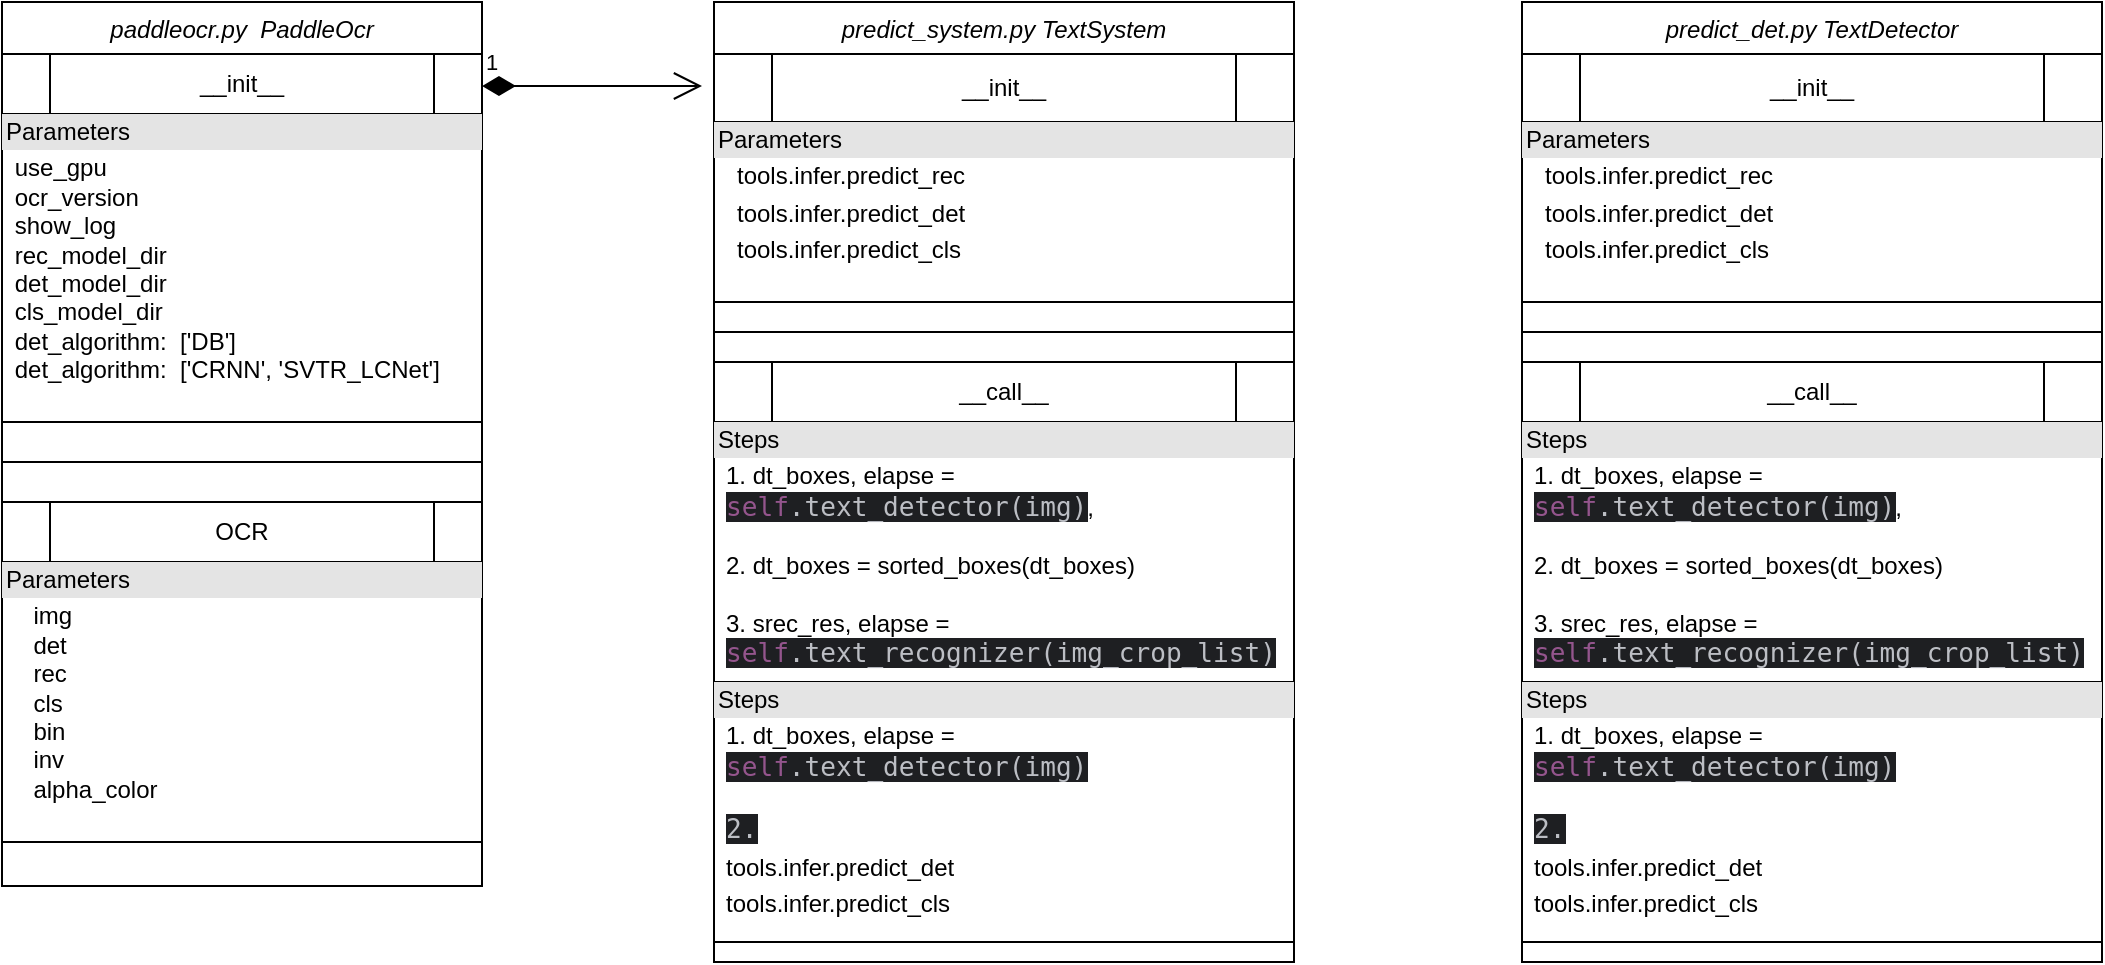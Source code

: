 <mxfile version="24.3.1" type="github">
  <diagram id="C5RBs43oDa-KdzZeNtuy" name="Page-1">
    <mxGraphModel dx="916" dy="618" grid="1" gridSize="10" guides="1" tooltips="1" connect="1" arrows="1" fold="1" page="1" pageScale="1" pageWidth="1169" pageHeight="827" math="0" shadow="0">
      <root>
        <mxCell id="WIyWlLk6GJQsqaUBKTNV-0" />
        <mxCell id="WIyWlLk6GJQsqaUBKTNV-1" parent="WIyWlLk6GJQsqaUBKTNV-0" />
        <mxCell id="zkfFHV4jXpPFQw0GAbJ--0" value="paddleocr.py  PaddleOcr" style="swimlane;fontStyle=2;align=center;verticalAlign=top;childLayout=stackLayout;horizontal=1;startSize=26;horizontalStack=0;resizeParent=1;resizeLast=0;collapsible=1;marginBottom=0;rounded=0;shadow=0;strokeWidth=1;" parent="WIyWlLk6GJQsqaUBKTNV-1" vertex="1">
          <mxGeometry x="80" y="40" width="240" height="442" as="geometry">
            <mxRectangle x="230" y="140" width="160" height="26" as="alternateBounds" />
          </mxGeometry>
        </mxCell>
        <mxCell id="fFpk34Q_P3umQofqK6B3-12" value="&lt;span style=&quot;text-wrap: nowrap;&quot;&gt;__init__&lt;/span&gt;" style="shape=process;whiteSpace=wrap;html=1;backgroundOutline=1;" vertex="1" parent="zkfFHV4jXpPFQw0GAbJ--0">
          <mxGeometry y="26" width="240" height="30" as="geometry" />
        </mxCell>
        <mxCell id="fFpk34Q_P3umQofqK6B3-44" value="&lt;div style=&quot;box-sizing:border-box;width:100%;background:#e4e4e4;padding:2px;&quot;&gt;Parameters&lt;/div&gt;&lt;table style=&quot;width:100%;font-size:1em;&quot; cellpadding=&quot;2&quot; cellspacing=&quot;0&quot;&gt;&lt;tbody&gt;&lt;tr&gt;&lt;td&gt;&lt;br&gt;&lt;/td&gt;&lt;td&gt;&lt;span style=&quot;text-wrap: nowrap;&quot;&gt;use_gpu&lt;br&gt;&lt;/span&gt;ocr_version&lt;br&gt;show_log&lt;br&gt;rec_model_dir&lt;br&gt;det_model_dir&lt;br&gt;cls_model_dir&lt;br&gt;&lt;span style=&quot;text-wrap: nowrap;&quot;&gt;det_algorithm:&amp;nbsp;&amp;nbsp;[&#39;DB&#39;]&lt;br&gt;&lt;/span&gt;&lt;span style=&quot;text-wrap: nowrap;&quot;&gt;det_algorithm:&amp;nbsp;&amp;nbsp;[&#39;CRNN&#39;, &#39;SVTR_LCNet&#39;]&lt;/span&gt;&lt;br&gt;&lt;/td&gt;&lt;/tr&gt;&lt;tr&gt;&lt;td&gt;&lt;br&gt;&lt;/td&gt;&lt;td&gt;&lt;br&gt;&lt;/td&gt;&lt;/tr&gt;&lt;tr&gt;&lt;td&gt;&lt;/td&gt;&lt;td&gt;&lt;br&gt;&lt;/td&gt;&lt;/tr&gt;&lt;/tbody&gt;&lt;/table&gt;" style="verticalAlign=top;align=left;overflow=fill;html=1;whiteSpace=wrap;" vertex="1" parent="zkfFHV4jXpPFQw0GAbJ--0">
          <mxGeometry y="56" width="240" height="154" as="geometry" />
        </mxCell>
        <mxCell id="zkfFHV4jXpPFQw0GAbJ--4" value="" style="line;html=1;strokeWidth=1;align=left;verticalAlign=middle;spacingTop=-1;spacingLeft=3;spacingRight=3;rotatable=0;labelPosition=right;points=[];portConstraint=eastwest;" parent="zkfFHV4jXpPFQw0GAbJ--0" vertex="1">
          <mxGeometry y="210" width="240" height="40" as="geometry" />
        </mxCell>
        <mxCell id="fFpk34Q_P3umQofqK6B3-15" value="OCR" style="shape=process;whiteSpace=wrap;html=1;backgroundOutline=1;" vertex="1" parent="zkfFHV4jXpPFQw0GAbJ--0">
          <mxGeometry y="250" width="240" height="30" as="geometry" />
        </mxCell>
        <mxCell id="fFpk34Q_P3umQofqK6B3-43" value="&lt;div style=&quot;box-sizing:border-box;width:100%;background:#e4e4e4;padding:2px;&quot;&gt;Parameters&lt;/div&gt;&lt;table style=&quot;width:100%;font-size:1em;&quot; cellpadding=&quot;2&quot; cellspacing=&quot;0&quot;&gt;&lt;tbody&gt;&lt;tr&gt;&lt;td&gt;&lt;br&gt;&lt;/td&gt;&lt;td&gt;&lt;span style=&quot;text-wrap: nowrap;&quot;&gt;img&lt;br&gt;&lt;/span&gt;det&lt;br&gt;rec&lt;br&gt;cls&lt;br&gt;bin&lt;br&gt;inv&lt;br&gt;alpha_color&lt;/td&gt;&lt;/tr&gt;&lt;tr&gt;&lt;td&gt;&lt;br&gt;&lt;/td&gt;&lt;td&gt;&lt;br&gt;&lt;/td&gt;&lt;/tr&gt;&lt;tr&gt;&lt;td&gt;&lt;/td&gt;&lt;td&gt;&lt;br&gt;&lt;/td&gt;&lt;/tr&gt;&lt;/tbody&gt;&lt;/table&gt;" style="verticalAlign=top;align=left;overflow=fill;html=1;whiteSpace=wrap;" vertex="1" parent="zkfFHV4jXpPFQw0GAbJ--0">
          <mxGeometry y="280" width="240" height="140" as="geometry" />
        </mxCell>
        <mxCell id="fFpk34Q_P3umQofqK6B3-34" value="predict_system.py TextSystem" style="swimlane;fontStyle=2;align=center;verticalAlign=top;childLayout=stackLayout;horizontal=1;startSize=26;horizontalStack=0;resizeParent=1;resizeLast=0;collapsible=1;marginBottom=0;rounded=0;shadow=0;strokeWidth=1;" vertex="1" parent="WIyWlLk6GJQsqaUBKTNV-1">
          <mxGeometry x="436" y="40" width="290" height="480" as="geometry">
            <mxRectangle x="230" y="140" width="160" height="26" as="alternateBounds" />
          </mxGeometry>
        </mxCell>
        <mxCell id="fFpk34Q_P3umQofqK6B3-35" value="&lt;span style=&quot;text-wrap: nowrap;&quot;&gt;__init__&lt;/span&gt;" style="shape=process;whiteSpace=wrap;html=1;backgroundOutline=1;" vertex="1" parent="fFpk34Q_P3umQofqK6B3-34">
          <mxGeometry y="26" width="290" height="34" as="geometry" />
        </mxCell>
        <mxCell id="fFpk34Q_P3umQofqK6B3-40" value="&lt;div style=&quot;box-sizing:border-box;width:100%;background:#e4e4e4;padding:2px;&quot;&gt;Parameters&lt;/div&gt;&lt;table style=&quot;width:100%;font-size:1em;&quot; cellpadding=&quot;2&quot; cellspacing=&quot;0&quot;&gt;&lt;tbody&gt;&lt;tr&gt;&lt;td&gt;&lt;br&gt;&lt;/td&gt;&lt;td&gt;tools.infer.predict_rec&lt;/td&gt;&lt;/tr&gt;&lt;tr&gt;&lt;td&gt;&lt;br&gt;&lt;/td&gt;&lt;td&gt;tools.infer.predict_det&lt;/td&gt;&lt;/tr&gt;&lt;tr&gt;&lt;td&gt;&lt;/td&gt;&lt;td&gt;tools.infer.predict_cls&lt;br&gt;&lt;/td&gt;&lt;/tr&gt;&lt;/tbody&gt;&lt;/table&gt;" style="verticalAlign=top;align=left;overflow=fill;html=1;whiteSpace=wrap;" vertex="1" parent="fFpk34Q_P3umQofqK6B3-34">
          <mxGeometry y="60" width="290" height="90" as="geometry" />
        </mxCell>
        <mxCell id="fFpk34Q_P3umQofqK6B3-37" value="" style="line;html=1;strokeWidth=1;align=left;verticalAlign=middle;spacingTop=-1;spacingLeft=3;spacingRight=3;rotatable=0;labelPosition=right;points=[];portConstraint=eastwest;" vertex="1" parent="fFpk34Q_P3umQofqK6B3-34">
          <mxGeometry y="150" width="290" height="30" as="geometry" />
        </mxCell>
        <mxCell id="fFpk34Q_P3umQofqK6B3-38" value="__call__" style="shape=process;whiteSpace=wrap;html=1;backgroundOutline=1;" vertex="1" parent="fFpk34Q_P3umQofqK6B3-34">
          <mxGeometry y="180" width="290" height="30" as="geometry" />
        </mxCell>
        <mxCell id="fFpk34Q_P3umQofqK6B3-45" value="&lt;div style=&quot;box-sizing:border-box;width:100%;background:#e4e4e4;padding:2px;&quot;&gt;Steps&lt;/div&gt;&lt;table style=&quot;width:100%;font-size:1em;&quot; cellpadding=&quot;2&quot; cellspacing=&quot;0&quot;&gt;&lt;tbody&gt;&lt;tr&gt;&lt;td&gt;&lt;br&gt;&lt;/td&gt;&lt;td&gt;1. dt_boxes, elapse = &lt;span style=&quot;font-family: &amp;quot;JetBrains Mono&amp;quot;, monospace; font-size: 9.8pt; background-color: rgb(30, 31, 34); color: rgb(148, 85, 141);&quot;&gt;self&lt;/span&gt;&lt;span style=&quot;font-family: &amp;quot;JetBrains Mono&amp;quot;, monospace; font-size: 9.8pt; background-color: rgb(30, 31, 34); color: rgb(188, 190, 196);&quot;&gt;.text_detector(img)&lt;/span&gt;, &lt;br&gt;&lt;br&gt;2. dt_boxes = sorted_boxes(dt_boxes)&lt;br&gt;&lt;br&gt;3. srec_res, elapse = &lt;span style=&quot;font-family: &amp;quot;JetBrains Mono&amp;quot;, monospace; font-size: 9.8pt; background-color: rgb(30, 31, 34); color: rgb(148, 85, 141);&quot;&gt;self&lt;/span&gt;&lt;span style=&quot;font-family: &amp;quot;JetBrains Mono&amp;quot;, monospace; font-size: 9.8pt; background-color: rgb(30, 31, 34); color: rgb(188, 190, 196);&quot;&gt;.text_recognizer(img_crop_list)&lt;/span&gt;&lt;/td&gt;&lt;/tr&gt;&lt;tr&gt;&lt;td&gt;&lt;br&gt;&lt;/td&gt;&lt;td&gt;&lt;br&gt;&lt;/td&gt;&lt;/tr&gt;&lt;/tbody&gt;&lt;/table&gt;" style="verticalAlign=top;align=left;overflow=fill;html=1;whiteSpace=wrap;" vertex="1" parent="fFpk34Q_P3umQofqK6B3-34">
          <mxGeometry y="210" width="290" height="130" as="geometry" />
        </mxCell>
        <mxCell id="fFpk34Q_P3umQofqK6B3-46" value="&lt;div style=&quot;box-sizing:border-box;width:100%;background:#e4e4e4;padding:2px;&quot;&gt;Steps&lt;/div&gt;&lt;table style=&quot;width:100%;font-size:1em;&quot; cellpadding=&quot;2&quot; cellspacing=&quot;0&quot;&gt;&lt;tbody&gt;&lt;tr&gt;&lt;td&gt;&lt;br&gt;&lt;/td&gt;&lt;td&gt;1. dt_boxes, elapse = &lt;span style=&quot;font-family: &amp;quot;JetBrains Mono&amp;quot;, monospace; font-size: 9.8pt; background-color: rgb(30, 31, 34); color: rgb(148, 85, 141);&quot;&gt;self&lt;/span&gt;&lt;span style=&quot;font-family: &amp;quot;JetBrains Mono&amp;quot;, monospace; font-size: 9.8pt; background-color: rgb(30, 31, 34); color: rgb(188, 190, 196);&quot;&gt;.text_detector(img)&lt;br&gt;&lt;br&gt;2.&lt;/span&gt;&lt;/td&gt;&lt;/tr&gt;&lt;tr&gt;&lt;td&gt;&lt;br&gt;&lt;/td&gt;&lt;td&gt;tools.infer.predict_det&lt;/td&gt;&lt;/tr&gt;&lt;tr&gt;&lt;td&gt;&lt;/td&gt;&lt;td&gt;tools.infer.predict_cls&lt;br&gt;&lt;/td&gt;&lt;/tr&gt;&lt;/tbody&gt;&lt;/table&gt;" style="verticalAlign=top;align=left;overflow=fill;html=1;whiteSpace=wrap;" vertex="1" parent="fFpk34Q_P3umQofqK6B3-34">
          <mxGeometry y="340" width="290" height="130" as="geometry" />
        </mxCell>
        <mxCell id="fFpk34Q_P3umQofqK6B3-39" value="1" style="endArrow=open;html=1;endSize=12;startArrow=diamondThin;startSize=14;startFill=1;edgeStyle=orthogonalEdgeStyle;align=left;verticalAlign=bottom;rounded=0;" edge="1" parent="WIyWlLk6GJQsqaUBKTNV-1">
          <mxGeometry x="-1" y="3" relative="1" as="geometry">
            <mxPoint x="320" y="82" as="sourcePoint" />
            <mxPoint x="430" y="82" as="targetPoint" />
          </mxGeometry>
        </mxCell>
        <mxCell id="fFpk34Q_P3umQofqK6B3-47" value="predict_det.py TextDetector" style="swimlane;fontStyle=2;align=center;verticalAlign=top;childLayout=stackLayout;horizontal=1;startSize=26;horizontalStack=0;resizeParent=1;resizeLast=0;collapsible=1;marginBottom=0;rounded=0;shadow=0;strokeWidth=1;" vertex="1" parent="WIyWlLk6GJQsqaUBKTNV-1">
          <mxGeometry x="840" y="40" width="290" height="480" as="geometry">
            <mxRectangle x="230" y="140" width="160" height="26" as="alternateBounds" />
          </mxGeometry>
        </mxCell>
        <mxCell id="fFpk34Q_P3umQofqK6B3-48" value="&lt;span style=&quot;text-wrap: nowrap;&quot;&gt;__init__&lt;/span&gt;" style="shape=process;whiteSpace=wrap;html=1;backgroundOutline=1;" vertex="1" parent="fFpk34Q_P3umQofqK6B3-47">
          <mxGeometry y="26" width="290" height="34" as="geometry" />
        </mxCell>
        <mxCell id="fFpk34Q_P3umQofqK6B3-49" value="&lt;div style=&quot;box-sizing:border-box;width:100%;background:#e4e4e4;padding:2px;&quot;&gt;Parameters&lt;/div&gt;&lt;table style=&quot;width:100%;font-size:1em;&quot; cellpadding=&quot;2&quot; cellspacing=&quot;0&quot;&gt;&lt;tbody&gt;&lt;tr&gt;&lt;td&gt;&lt;br&gt;&lt;/td&gt;&lt;td&gt;tools.infer.predict_rec&lt;/td&gt;&lt;/tr&gt;&lt;tr&gt;&lt;td&gt;&lt;br&gt;&lt;/td&gt;&lt;td&gt;tools.infer.predict_det&lt;/td&gt;&lt;/tr&gt;&lt;tr&gt;&lt;td&gt;&lt;/td&gt;&lt;td&gt;tools.infer.predict_cls&lt;br&gt;&lt;/td&gt;&lt;/tr&gt;&lt;/tbody&gt;&lt;/table&gt;" style="verticalAlign=top;align=left;overflow=fill;html=1;whiteSpace=wrap;" vertex="1" parent="fFpk34Q_P3umQofqK6B3-47">
          <mxGeometry y="60" width="290" height="90" as="geometry" />
        </mxCell>
        <mxCell id="fFpk34Q_P3umQofqK6B3-50" value="" style="line;html=1;strokeWidth=1;align=left;verticalAlign=middle;spacingTop=-1;spacingLeft=3;spacingRight=3;rotatable=0;labelPosition=right;points=[];portConstraint=eastwest;" vertex="1" parent="fFpk34Q_P3umQofqK6B3-47">
          <mxGeometry y="150" width="290" height="30" as="geometry" />
        </mxCell>
        <mxCell id="fFpk34Q_P3umQofqK6B3-51" value="__call__" style="shape=process;whiteSpace=wrap;html=1;backgroundOutline=1;" vertex="1" parent="fFpk34Q_P3umQofqK6B3-47">
          <mxGeometry y="180" width="290" height="30" as="geometry" />
        </mxCell>
        <mxCell id="fFpk34Q_P3umQofqK6B3-52" value="&lt;div style=&quot;box-sizing:border-box;width:100%;background:#e4e4e4;padding:2px;&quot;&gt;Steps&lt;/div&gt;&lt;table style=&quot;width:100%;font-size:1em;&quot; cellpadding=&quot;2&quot; cellspacing=&quot;0&quot;&gt;&lt;tbody&gt;&lt;tr&gt;&lt;td&gt;&lt;br&gt;&lt;/td&gt;&lt;td&gt;1. dt_boxes, elapse = &lt;span style=&quot;font-family: &amp;quot;JetBrains Mono&amp;quot;, monospace; font-size: 9.8pt; background-color: rgb(30, 31, 34); color: rgb(148, 85, 141);&quot;&gt;self&lt;/span&gt;&lt;span style=&quot;font-family: &amp;quot;JetBrains Mono&amp;quot;, monospace; font-size: 9.8pt; background-color: rgb(30, 31, 34); color: rgb(188, 190, 196);&quot;&gt;.text_detector(img)&lt;/span&gt;, &lt;br&gt;&lt;br&gt;2. dt_boxes = sorted_boxes(dt_boxes)&lt;br&gt;&lt;br&gt;3. srec_res, elapse = &lt;span style=&quot;font-family: &amp;quot;JetBrains Mono&amp;quot;, monospace; font-size: 9.8pt; background-color: rgb(30, 31, 34); color: rgb(148, 85, 141);&quot;&gt;self&lt;/span&gt;&lt;span style=&quot;font-family: &amp;quot;JetBrains Mono&amp;quot;, monospace; font-size: 9.8pt; background-color: rgb(30, 31, 34); color: rgb(188, 190, 196);&quot;&gt;.text_recognizer(img_crop_list)&lt;/span&gt;&lt;/td&gt;&lt;/tr&gt;&lt;tr&gt;&lt;td&gt;&lt;br&gt;&lt;/td&gt;&lt;td&gt;&lt;br&gt;&lt;/td&gt;&lt;/tr&gt;&lt;/tbody&gt;&lt;/table&gt;" style="verticalAlign=top;align=left;overflow=fill;html=1;whiteSpace=wrap;" vertex="1" parent="fFpk34Q_P3umQofqK6B3-47">
          <mxGeometry y="210" width="290" height="130" as="geometry" />
        </mxCell>
        <mxCell id="fFpk34Q_P3umQofqK6B3-53" value="&lt;div style=&quot;box-sizing:border-box;width:100%;background:#e4e4e4;padding:2px;&quot;&gt;Steps&lt;/div&gt;&lt;table style=&quot;width:100%;font-size:1em;&quot; cellpadding=&quot;2&quot; cellspacing=&quot;0&quot;&gt;&lt;tbody&gt;&lt;tr&gt;&lt;td&gt;&lt;br&gt;&lt;/td&gt;&lt;td&gt;1. dt_boxes, elapse = &lt;span style=&quot;font-family: &amp;quot;JetBrains Mono&amp;quot;, monospace; font-size: 9.8pt; background-color: rgb(30, 31, 34); color: rgb(148, 85, 141);&quot;&gt;self&lt;/span&gt;&lt;span style=&quot;font-family: &amp;quot;JetBrains Mono&amp;quot;, monospace; font-size: 9.8pt; background-color: rgb(30, 31, 34); color: rgb(188, 190, 196);&quot;&gt;.text_detector(img)&lt;br&gt;&lt;br&gt;2.&lt;/span&gt;&lt;/td&gt;&lt;/tr&gt;&lt;tr&gt;&lt;td&gt;&lt;br&gt;&lt;/td&gt;&lt;td&gt;tools.infer.predict_det&lt;/td&gt;&lt;/tr&gt;&lt;tr&gt;&lt;td&gt;&lt;/td&gt;&lt;td&gt;tools.infer.predict_cls&lt;br&gt;&lt;/td&gt;&lt;/tr&gt;&lt;/tbody&gt;&lt;/table&gt;" style="verticalAlign=top;align=left;overflow=fill;html=1;whiteSpace=wrap;" vertex="1" parent="fFpk34Q_P3umQofqK6B3-47">
          <mxGeometry y="340" width="290" height="130" as="geometry" />
        </mxCell>
      </root>
    </mxGraphModel>
  </diagram>
</mxfile>
